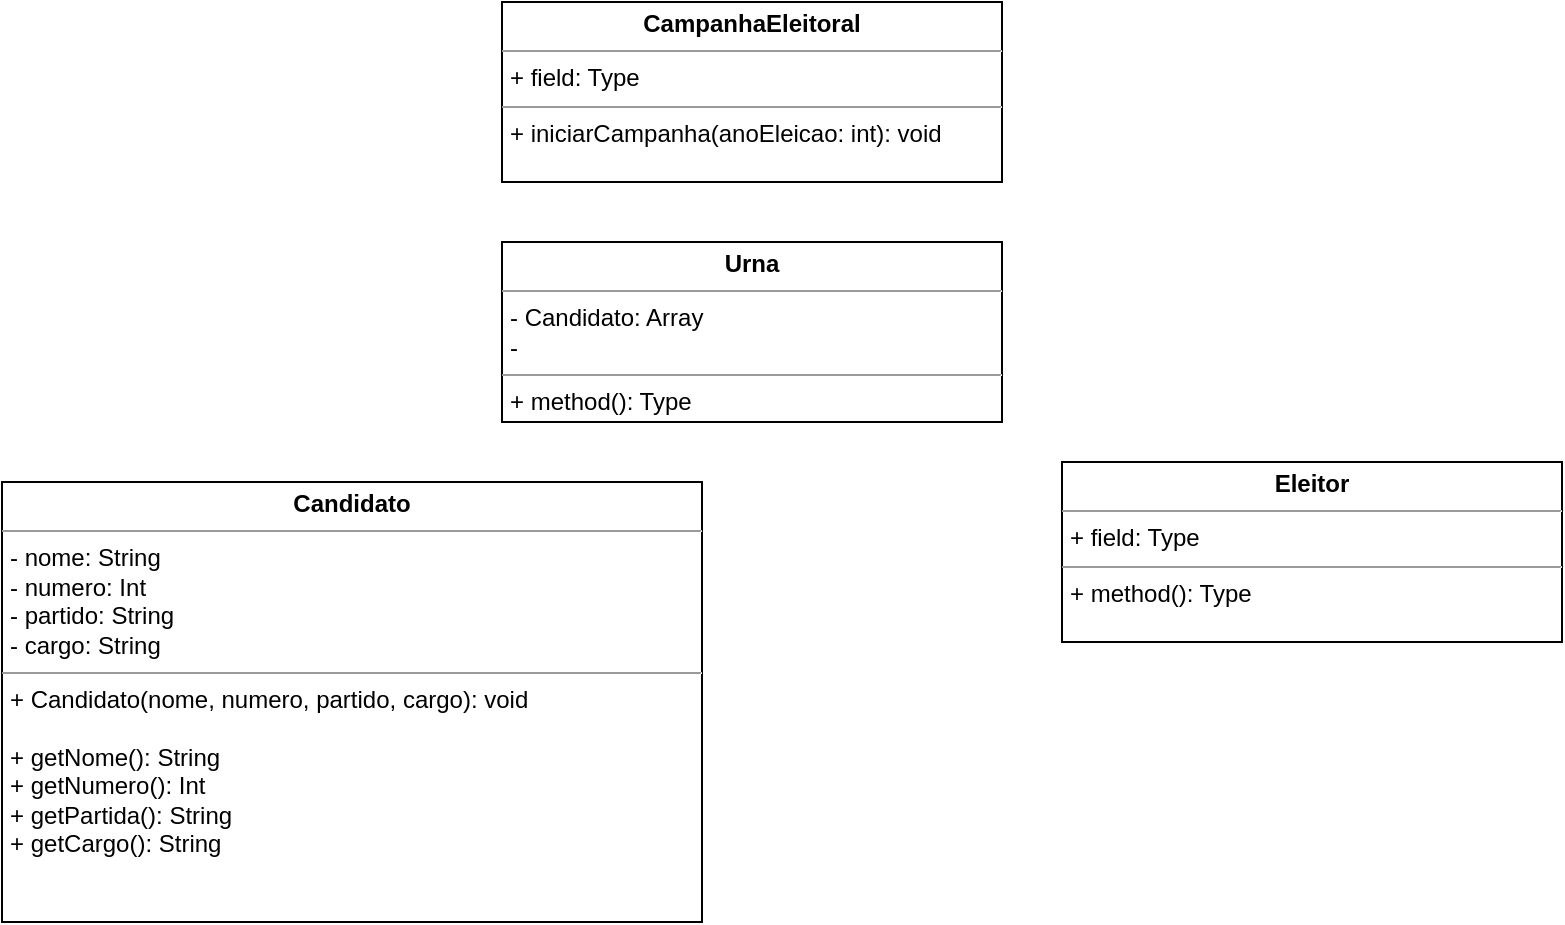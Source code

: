 <mxfile version="20.3.2" type="device"><diagram id="Mr8Jbgb5_NVKN6Lyi9rr" name="Página-1"><mxGraphModel dx="1042" dy="456" grid="1" gridSize="10" guides="1" tooltips="1" connect="1" arrows="1" fold="1" page="1" pageScale="1" pageWidth="827" pageHeight="1169" math="0" shadow="0"><root><mxCell id="0"/><mxCell id="1" parent="0"/><mxCell id="TcqPCq13Gu7wCiiacOSd-1" value="&lt;p style=&quot;margin:0px;margin-top:4px;text-align:center;&quot;&gt;&lt;b&gt;Candidato&lt;/b&gt;&lt;/p&gt;&lt;hr size=&quot;1&quot;&gt;&lt;p style=&quot;margin:0px;margin-left:4px;&quot;&gt;- nome: String&lt;/p&gt;&lt;p style=&quot;margin:0px;margin-left:4px;&quot;&gt;- numero: Int&lt;/p&gt;&lt;p style=&quot;margin:0px;margin-left:4px;&quot;&gt;- partido: String&lt;/p&gt;&lt;p style=&quot;margin:0px;margin-left:4px;&quot;&gt;- cargo: String&lt;/p&gt;&lt;hr size=&quot;1&quot;&gt;&lt;p style=&quot;margin:0px;margin-left:4px;&quot;&gt;+ Candidato(nome, numero, partido, cargo): void&lt;/p&gt;&lt;p style=&quot;margin:0px;margin-left:4px;&quot;&gt;&lt;br&gt;&lt;/p&gt;&lt;p style=&quot;margin:0px;margin-left:4px;&quot;&gt;+ getNome(): String&lt;/p&gt;&lt;p style=&quot;margin:0px;margin-left:4px;&quot;&gt;&lt;span style=&quot;background-color: initial;&quot;&gt;+ getNumero(): Int&lt;/span&gt;&lt;br&gt;&lt;/p&gt;&lt;p style=&quot;margin:0px;margin-left:4px;&quot;&gt;+ getPartida(): String&lt;/p&gt;&lt;p style=&quot;margin:0px;margin-left:4px;&quot;&gt;+ getCargo(): String&lt;/p&gt;" style="verticalAlign=top;align=left;overflow=fill;fontSize=12;fontFamily=Helvetica;html=1;" vertex="1" parent="1"><mxGeometry x="30" y="260" width="350" height="220" as="geometry"/></mxCell><mxCell id="TcqPCq13Gu7wCiiacOSd-2" value="&lt;p style=&quot;margin:0px;margin-top:4px;text-align:center;&quot;&gt;&lt;b&gt;Eleitor&lt;/b&gt;&lt;/p&gt;&lt;hr size=&quot;1&quot;&gt;&lt;p style=&quot;margin:0px;margin-left:4px;&quot;&gt;+ field: Type&lt;/p&gt;&lt;hr size=&quot;1&quot;&gt;&lt;p style=&quot;margin:0px;margin-left:4px;&quot;&gt;+ method(): Type&lt;/p&gt;" style="verticalAlign=top;align=left;overflow=fill;fontSize=12;fontFamily=Helvetica;html=1;" vertex="1" parent="1"><mxGeometry x="560" y="250" width="250" height="90" as="geometry"/></mxCell><mxCell id="TcqPCq13Gu7wCiiacOSd-3" value="&lt;p style=&quot;margin:0px;margin-top:4px;text-align:center;&quot;&gt;&lt;b&gt;Urna&lt;/b&gt;&lt;/p&gt;&lt;hr size=&quot;1&quot;&gt;&lt;p style=&quot;margin:0px;margin-left:4px;&quot;&gt;- Candidato: Array&lt;/p&gt;&lt;p style=&quot;margin:0px;margin-left:4px;&quot;&gt;-&amp;nbsp;&lt;/p&gt;&lt;hr size=&quot;1&quot;&gt;&lt;p style=&quot;margin:0px;margin-left:4px;&quot;&gt;+ method(): Type&lt;/p&gt;" style="verticalAlign=top;align=left;overflow=fill;fontSize=12;fontFamily=Helvetica;html=1;" vertex="1" parent="1"><mxGeometry x="280" y="140" width="250" height="90" as="geometry"/></mxCell><mxCell id="TcqPCq13Gu7wCiiacOSd-4" value="&lt;p style=&quot;margin:0px;margin-top:4px;text-align:center;&quot;&gt;&lt;b&gt;CampanhaEleitoral&lt;/b&gt;&lt;/p&gt;&lt;hr size=&quot;1&quot;&gt;&lt;p style=&quot;margin:0px;margin-left:4px;&quot;&gt;+ field: Type&lt;/p&gt;&lt;hr size=&quot;1&quot;&gt;&lt;p style=&quot;margin:0px;margin-left:4px;&quot;&gt;+ iniciarCampanha(anoEleicao: int): void&lt;/p&gt;" style="verticalAlign=top;align=left;overflow=fill;fontSize=12;fontFamily=Helvetica;html=1;" vertex="1" parent="1"><mxGeometry x="280" y="20" width="250" height="90" as="geometry"/></mxCell></root></mxGraphModel></diagram></mxfile>